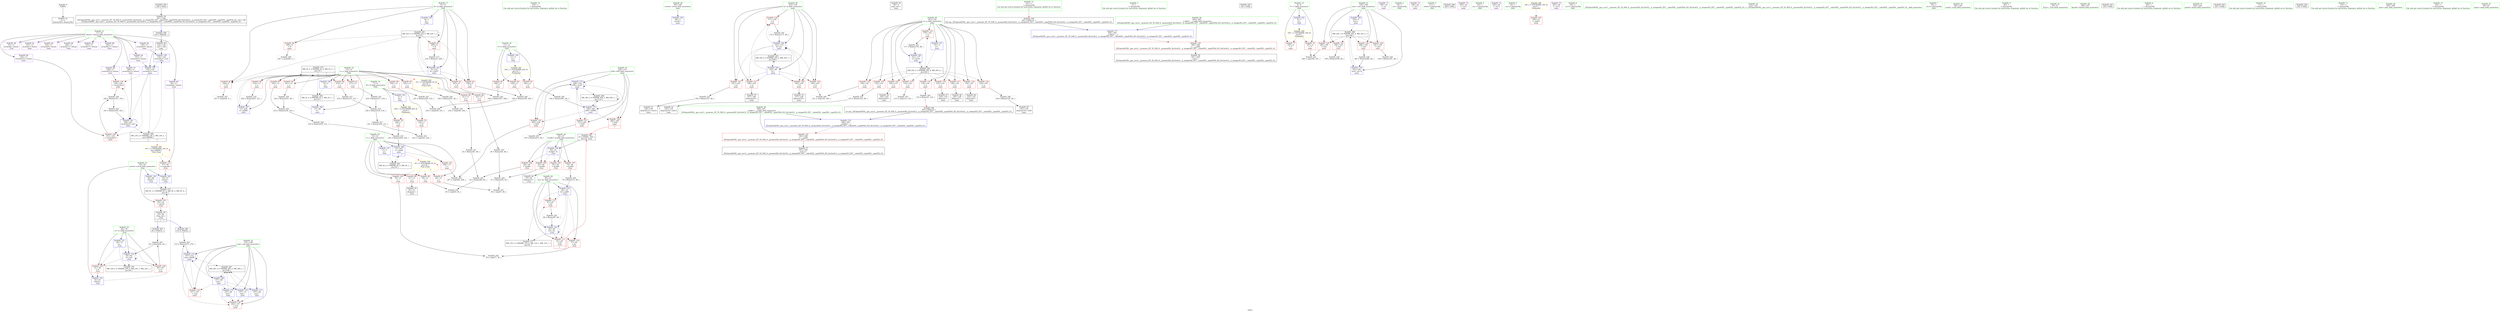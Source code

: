 digraph "SVFG" {
	label="SVFG";

	Node0x55eb43a3e8d0 [shape=record,color=grey,label="{NodeID: 0\nNullPtr}"];
	Node0x55eb43a3e8d0 -> Node0x55eb43a4aa10[style=solid];
	Node0x55eb43a7efe0 [shape=record,color=black,label="{NodeID: 346\n120 = PHI(291, )\n}"];
	Node0x55eb43a7efe0 -> Node0x55eb43a4ae50[style=solid];
	Node0x55eb43a65b50 [shape=record,color=black,label="{NodeID: 263\nMR_22V_2 = PHI(MR_22V_4, MR_22V_1, )\npts\{10 \}\n}"];
	Node0x55eb43a65b50 -> Node0x55eb43a4da10[style=dashed];
	Node0x55eb43a65b50 -> Node0x55eb43a4dae0[style=dashed];
	Node0x55eb43a65b50 -> Node0x55eb43a4dbb0[style=dashed];
	Node0x55eb43a65b50 -> Node0x55eb43a4dc80[style=dashed];
	Node0x55eb43a65b50 -> Node0x55eb43a4dd50[style=dashed];
	Node0x55eb43a65b50 -> Node0x55eb43a53060[style=dashed];
	Node0x55eb43a65b50 -> Node0x55eb43a65b50[style=dashed];
	Node0x55eb43a4b0c0 [shape=record,color=red,label="{NodeID: 97\n48\<--15\n\<--r\n_Z1pi\n}"];
	Node0x55eb43a4b0c0 -> Node0x55eb43a5a170[style=solid];
	Node0x55eb43a3e470 [shape=record,color=green,label="{NodeID: 14\n219\<--1\n\<--dummyObj\nCan only get source location for instruction, argument, global var or function.}"];
	Node0x55eb43a6a150 [shape=record,color=black,label="{NodeID: 277\nMR_12V_2 = PHI(MR_12V_4, MR_12V_1, MR_12V_1, )\npts\{41 \}\n}"];
	Node0x55eb43a4bc20 [shape=record,color=red,label="{NodeID: 111\n81\<--40\n\<--ks\n_Z1pi\n|{<s0>1}}"];
	Node0x55eb43a4bc20:s0 -> Node0x55eb43a7f460[style=solid,color=red];
	Node0x55eb43a49e90 [shape=record,color=green,label="{NodeID: 28\n99\<--100\nretval\<--retval_field_insensitive\nmain\n}"];
	Node0x55eb43a49e90 -> Node0x55eb43a52910[style=solid];
	Node0x55eb43a6e540 [shape=record,color=yellow,style=double,label="{NodeID: 291\n20V_1 = ENCHI(MR_20V_0)\npts\{8 \}\nFun[main]}"];
	Node0x55eb43a6e540 -> Node0x55eb43a4d870[style=dashed];
	Node0x55eb43a6e540 -> Node0x55eb43a4d940[style=dashed];
	Node0x55eb43a50ec0 [shape=record,color=red,label="{NodeID: 125\n147\<--103\n\<--k\nmain\n}"];
	Node0x55eb43a50ec0 -> Node0x55eb43a56a30[style=solid];
	Node0x55eb43a4ab10 [shape=record,color=black,label="{NodeID: 42\n98\<--5\nmain_ret\<--\nmain\n}"];
	Node0x55eb43a575f0 [shape=record,color=grey,label="{NodeID: 222\n272 = Binary(271, 270, )\n}"];
	Node0x55eb43a575f0 -> Node0x55eb43a537b0[style=solid];
	Node0x55eb43a51a20 [shape=record,color=red,label="{NodeID: 139\n159\<--158\n\<--arrayidx19\nmain\n}"];
	Node0x55eb43a51a20 -> Node0x55eb43a57bf0[style=solid];
	Node0x55eb43a4c690 [shape=record,color=black,label="{NodeID: 56\n301\<--300\nconv\<--\n_ZSt3powIiiEN9__gnu_cxx11__promote_2IT_T0_NS0_9__promoteIS2_Xsr3std12__is_integerIS2_EE7__valueEE6__typeENS4_IS3_Xsr3std12__is_integerIS3_EE7__valueEE6__typeEE6__typeES2_S3_\n}"];
	Node0x55eb43a58af0 [shape=record,color=grey,label="{NodeID: 236\n232 = Binary(231, 46, )\n}"];
	Node0x55eb43a58af0 -> Node0x55eb43a581f0[style=solid];
	Node0x55eb43a526a0 [shape=record,color=blue,label="{NodeID: 153\n38\<--84\nw\<--sub\n_Z1pi\n}"];
	Node0x55eb43a526a0 -> Node0x55eb43a4b9b0[style=dashed];
	Node0x55eb43a526a0 -> Node0x55eb43a4ba80[style=dashed];
	Node0x55eb43a526a0 -> Node0x55eb43a526a0[style=dashed];
	Node0x55eb43a526a0 -> Node0x55eb43a69c50[style=dashed];
	Node0x55eb43a4d1f0 [shape=record,color=purple,label="{NodeID: 70\n168\<--17\narrayidx23\<--binom\nmain\n}"];
	Node0x55eb43a4d1f0 -> Node0x55eb43a52d20[style=solid];
	Node0x55eb43a59ff0 [shape=record,color=grey,label="{NodeID: 250\n223 = cmp(221, 222, )\n}"];
	Node0x55eb43a53200 [shape=record,color=blue,label="{NodeID: 167\n13\<--226\ns\<--add42\nmain\n}"];
	Node0x55eb43a53200 -> Node0x55eb43a69250[style=dashed];
	Node0x55eb43a4dd50 [shape=record,color=red,label="{NodeID: 84\n256\<--9\n\<--X\nmain\n}"];
	Node0x55eb43a4dd50 -> Node0x55eb43a4fec0[style=solid];
	Node0x55eb43a28b60 [shape=record,color=green,label="{NodeID: 1\n5\<--1\n\<--dummyObj\nCan only get source location for instruction, argument, global var or function.}"];
	Node0x55eb43a7f150 [shape=record,color=black,label="{NodeID: 347\n181 = PHI()\n}"];
	Node0x55eb43a66050 [shape=record,color=black,label="{NodeID: 264\nMR_2V_2 = PHI(MR_2V_4, MR_2V_1, )\npts\{14 \}\n}"];
	Node0x55eb43a66050 -> Node0x55eb43a53130[style=dashed];
	Node0x55eb43a4b190 [shape=record,color=red,label="{NodeID: 98\n51\<--15\n\<--r\n_Z1pi\n}"];
	Node0x55eb43a4b190 -> Node0x55eb43a4abe0[style=solid];
	Node0x55eb43a3e540 [shape=record,color=green,label="{NodeID: 15\n4\<--6\nT\<--T_field_insensitive\nGlob }"];
	Node0x55eb43a3e540 -> Node0x55eb43a4d6d0[style=solid];
	Node0x55eb43a3e540 -> Node0x55eb43a4d7a0[style=solid];
	Node0x55eb43a3e540 -> Node0x55eb43a51c90[style=solid];
	Node0x55eb43a4bcf0 [shape=record,color=red,label="{NodeID: 112\n87\<--40\n\<--ks\n_Z1pi\n}"];
	Node0x55eb43a4bcf0 -> Node0x55eb43a59870[style=solid];
	Node0x55eb43a49f60 [shape=record,color=green,label="{NodeID: 29\n101\<--102\nn\<--n_field_insensitive\nmain\n}"];
	Node0x55eb43a49f60 -> Node0x55eb43a4be90[style=solid];
	Node0x55eb43a49f60 -> Node0x55eb43a4bf60[style=solid];
	Node0x55eb43a49f60 -> Node0x55eb43a50770[style=solid];
	Node0x55eb43a49f60 -> Node0x55eb43a50840[style=solid];
	Node0x55eb43a49f60 -> Node0x55eb43a50910[style=solid];
	Node0x55eb43a49f60 -> Node0x55eb43a509e0[style=solid];
	Node0x55eb43a49f60 -> Node0x55eb43a50ab0[style=solid];
	Node0x55eb43a49f60 -> Node0x55eb43a50b80[style=solid];
	Node0x55eb43a49f60 -> Node0x55eb43a50c50[style=solid];
	Node0x55eb43a49f60 -> Node0x55eb43a50d20[style=solid];
	Node0x55eb43a49f60 -> Node0x55eb43a529e0[style=solid];
	Node0x55eb43a49f60 -> Node0x55eb43a52ec0[style=solid];
	Node0x55eb43a50f90 [shape=record,color=red,label="{NodeID: 126\n156\<--103\n\<--k\nmain\n}"];
	Node0x55eb43a50f90 -> Node0x55eb43a4c420[style=solid];
	Node0x55eb43a4abe0 [shape=record,color=black,label="{NodeID: 43\n52\<--51\nidxprom\<--\n_Z1pi\n}"];
	Node0x55eb43a57770 [shape=record,color=grey,label="{NodeID: 223\n218 = Binary(217, 219, )\n}"];
	Node0x55eb43a57770 -> Node0x55eb43a57170[style=solid];
	Node0x55eb43a51af0 [shape=record,color=red,label="{NodeID: 140\n300\<--294\n\<--__x.addr\n_ZSt3powIiiEN9__gnu_cxx11__promote_2IT_T0_NS0_9__promoteIS2_Xsr3std12__is_integerIS2_EE7__valueEE6__typeENS4_IS3_Xsr3std12__is_integerIS3_EE7__valueEE6__typeEE6__typeES2_S3_\n}"];
	Node0x55eb43a51af0 -> Node0x55eb43a4c690[style=solid];
	Node0x55eb43a4c760 [shape=record,color=black,label="{NodeID: 57\n303\<--302\nconv1\<--\n_ZSt3powIiiEN9__gnu_cxx11__promote_2IT_T0_NS0_9__promoteIS2_Xsr3std12__is_integerIS2_EE7__valueEE6__typeENS4_IS3_Xsr3std12__is_integerIS3_EE7__valueEE6__typeEE6__typeES2_S3_\n}"];
	Node0x55eb43a58c70 [shape=record,color=grey,label="{NodeID: 237\n276 = Binary(275, 46, )\n}"];
	Node0x55eb43a58c70 -> Node0x55eb43a53880[style=solid];
	Node0x55eb43a52770 [shape=record,color=blue,label="{NodeID: 154\n40\<--88\nks\<--inc\n_Z1pi\n}"];
	Node0x55eb43a52770 -> Node0x55eb43a4bb50[style=dashed];
	Node0x55eb43a52770 -> Node0x55eb43a4bc20[style=dashed];
	Node0x55eb43a52770 -> Node0x55eb43a4bcf0[style=dashed];
	Node0x55eb43a52770 -> Node0x55eb43a52770[style=dashed];
	Node0x55eb43a52770 -> Node0x55eb43a6a150[style=dashed];
	Node0x55eb43a4d2c0 [shape=record,color=purple,label="{NodeID: 71\n180\<--19\n\<--.str\nmain\n}"];
	Node0x55eb43a5a170 [shape=record,color=grey,label="{NodeID: 251\n49 = cmp(47, 48, )\n}"];
	Node0x55eb43a532d0 [shape=record,color=blue,label="{NodeID: 168\n15\<--235\nr\<--sub46\nmain\n|{|<s2>7}}"];
	Node0x55eb43a532d0 -> Node0x55eb43a4b400[style=dashed];
	Node0x55eb43a532d0 -> Node0x55eb43a66550[style=dashed];
	Node0x55eb43a532d0:s2 -> Node0x55eb43a6f0d0[style=dashed,color=red];
	Node0x55eb43a4de20 [shape=record,color=red,label="{NodeID: 85\n239\<--11\n\<--Y\nmain\n}"];
	Node0x55eb43a4de20 -> Node0x55eb43a599f0[style=solid];
	Node0x55eb43a288a0 [shape=record,color=green,label="{NodeID: 2\n19\<--1\n.str\<--dummyObj\nGlob }"];
	Node0x55eb43a7f220 [shape=record,color=black,label="{NodeID: 348\n270 = PHI(32, )\n}"];
	Node0x55eb43a7f220 -> Node0x55eb43a575f0[style=solid];
	Node0x55eb43a66550 [shape=record,color=black,label="{NodeID: 265\nMR_4V_2 = PHI(MR_4V_3, MR_4V_1, )\npts\{16 \}\n}"];
	Node0x55eb43a66550 -> Node0x55eb43a532d0[style=dashed];
	Node0x55eb43a4b260 [shape=record,color=red,label="{NodeID: 99\n64\<--15\n\<--r\n_Z1pi\n}"];
	Node0x55eb43a4b260 -> Node0x55eb43a4fbc0[style=solid];
	Node0x55eb43a3e980 [shape=record,color=green,label="{NodeID: 16\n7\<--8\nN\<--N_field_insensitive\nGlob }"];
	Node0x55eb43a3e980 -> Node0x55eb43a4d870[style=solid];
	Node0x55eb43a3e980 -> Node0x55eb43a4d940[style=solid];
	Node0x55eb43a3e980 -> Node0x55eb43a51d90[style=solid];
	Node0x55eb43a4bdc0 [shape=record,color=red,label="{NodeID: 113\n57\<--56\n\<--arrayidx3\n_Z1pi\n}"];
	Node0x55eb43a4bdc0 -> Node0x55eb43a52360[style=solid];
	Node0x55eb43a4a030 [shape=record,color=green,label="{NodeID: 30\n103\<--104\nk\<--k_field_insensitive\nmain\n}"];
	Node0x55eb43a4a030 -> Node0x55eb43a50df0[style=solid];
	Node0x55eb43a4a030 -> Node0x55eb43a50ec0[style=solid];
	Node0x55eb43a4a030 -> Node0x55eb43a50f90[style=solid];
	Node0x55eb43a4a030 -> Node0x55eb43a51060[style=solid];
	Node0x55eb43a4a030 -> Node0x55eb43a51130[style=solid];
	Node0x55eb43a4a030 -> Node0x55eb43a52c50[style=solid];
	Node0x55eb43a4a030 -> Node0x55eb43a52df0[style=solid];
	Node0x55eb43a6e700 [shape=record,color=yellow,style=double,label="{NodeID: 293\n24V_1 = ENCHI(MR_24V_0)\npts\{12 \}\nFun[main]}"];
	Node0x55eb43a6e700 -> Node0x55eb43a4de20[style=dashed];
	Node0x55eb43a6e700 -> Node0x55eb43a4def0[style=dashed];
	Node0x55eb43a6e700 -> Node0x55eb43a4dfc0[style=dashed];
	Node0x55eb43a51060 [shape=record,color=red,label="{NodeID: 127\n166\<--103\n\<--k\nmain\n}"];
	Node0x55eb43a51060 -> Node0x55eb43a4c5c0[style=solid];
	Node0x55eb43a4acb0 [shape=record,color=black,label="{NodeID: 44\n55\<--54\nidxprom2\<--\n_Z1pi\n}"];
	Node0x55eb43a578f0 [shape=record,color=grey,label="{NodeID: 224\n199 = Binary(198, 46, )\n}"];
	Node0x55eb43a51bc0 [shape=record,color=red,label="{NodeID: 141\n302\<--296\n\<--__y.addr\n_ZSt3powIiiEN9__gnu_cxx11__promote_2IT_T0_NS0_9__promoteIS2_Xsr3std12__is_integerIS2_EE7__valueEE6__typeENS4_IS3_Xsr3std12__is_integerIS3_EE7__valueEE6__typeEE6__typeES2_S3_\n}"];
	Node0x55eb43a51bc0 -> Node0x55eb43a4c760[style=solid];
	Node0x55eb43a4c830 [shape=record,color=black,label="{NodeID: 58\n291\<--304\n_ZSt3powIiiEN9__gnu_cxx11__promote_2IT_T0_NS0_9__promoteIS2_Xsr3std12__is_integerIS2_EE7__valueEE6__typeENS4_IS3_Xsr3std12__is_integerIS3_EE7__valueEE6__typeEE6__typeES2_S3__ret\<--call\n_ZSt3powIiiEN9__gnu_cxx11__promote_2IT_T0_NS0_9__promoteIS2_Xsr3std12__is_integerIS2_EE7__valueEE6__typeENS4_IS3_Xsr3std12__is_integerIS3_EE7__valueEE6__typeEE6__typeES2_S3_\n|{<s0>2}}"];
	Node0x55eb43a4c830:s0 -> Node0x55eb43a7efe0[style=solid,color=blue];
	Node0x55eb43a58df0 [shape=record,color=grey,label="{NodeID: 238\n74 = Binary(73, 46, )\n}"];
	Node0x55eb43a58df0 -> Node0x55eb43a525d0[style=solid];
	Node0x55eb43a52840 [shape=record,color=blue,label="{NodeID: 155\n34\<--91\nretval\<--\n_Z1pi\n}"];
	Node0x55eb43a52840 -> Node0x55eb43a69750[style=dashed];
	Node0x55eb43a4d390 [shape=record,color=purple,label="{NodeID: 72\n194\<--22\n\<--.str.1\nmain\n}"];
	Node0x55eb43a4f740 [shape=record,color=grey,label="{NodeID: 252\n188 = cmp(186, 187, )\n}"];
	Node0x55eb43a533a0 [shape=record,color=blue,label="{NodeID: 169\n107\<--68\nerg\<--\nmain\n}"];
	Node0x55eb43a533a0 -> Node0x55eb43a51540[style=dashed];
	Node0x55eb43a533a0 -> Node0x55eb43a51610[style=dashed];
	Node0x55eb43a533a0 -> Node0x55eb43a53470[style=dashed];
	Node0x55eb43a533a0 -> Node0x55eb43a53540[style=dashed];
	Node0x55eb43a533a0 -> Node0x55eb43a53610[style=dashed];
	Node0x55eb43a533a0 -> Node0x55eb43a537b0[style=dashed];
	Node0x55eb43a533a0 -> Node0x55eb43a66f50[style=dashed];
	Node0x55eb43a4def0 [shape=record,color=red,label="{NodeID: 86\n248\<--11\n\<--Y\nmain\n}"];
	Node0x55eb43a4def0 -> Node0x55eb43a593f0[style=solid];
	Node0x55eb43a28c40 [shape=record,color=green,label="{NodeID: 3\n21\<--1\nstderr\<--dummyObj\nGlob }"];
	Node0x55eb43a7f390 [shape=record,color=black,label="{NodeID: 349\n284 = PHI()\n}"];
	Node0x55eb43a66a50 [shape=record,color=black,label="{NodeID: 266\nMR_34V_3 = PHI(MR_34V_4, MR_34V_2, )\npts\{106 \}\n}"];
	Node0x55eb43a66a50 -> Node0x55eb43a51200[style=dashed];
	Node0x55eb43a66a50 -> Node0x55eb43a512d0[style=dashed];
	Node0x55eb43a66a50 -> Node0x55eb43a513a0[style=dashed];
	Node0x55eb43a66a50 -> Node0x55eb43a51470[style=dashed];
	Node0x55eb43a66a50 -> Node0x55eb43a53950[style=dashed];
	Node0x55eb43a4b330 [shape=record,color=red,label="{NodeID: 100\n78\<--15\n\<--r\n_Z1pi\n}"];
	Node0x55eb43a4b330 -> Node0x55eb43a501c0[style=solid];
	Node0x55eb43a3ea80 [shape=record,color=green,label="{NodeID: 17\n9\<--10\nX\<--X_field_insensitive\nGlob }"];
	Node0x55eb43a3ea80 -> Node0x55eb43a4da10[style=solid];
	Node0x55eb43a3ea80 -> Node0x55eb43a4dae0[style=solid];
	Node0x55eb43a3ea80 -> Node0x55eb43a4dbb0[style=solid];
	Node0x55eb43a3ea80 -> Node0x55eb43a4dc80[style=solid];
	Node0x55eb43a3ea80 -> Node0x55eb43a4dd50[style=solid];
	Node0x55eb43a3ea80 -> Node0x55eb43a51e90[style=solid];
	Node0x55eb43a3ea80 -> Node0x55eb43a53060[style=solid];
	Node0x55eb43a4be90 [shape=record,color=red,label="{NodeID: 114\n114\<--101\n\<--n\nmain\n}"];
	Node0x55eb43a4be90 -> Node0x55eb43a4f8c0[style=solid];
	Node0x55eb43a4a100 [shape=record,color=green,label="{NodeID: 31\n105\<--106\ntest\<--test_field_insensitive\nmain\n}"];
	Node0x55eb43a4a100 -> Node0x55eb43a51200[style=solid];
	Node0x55eb43a4a100 -> Node0x55eb43a512d0[style=solid];
	Node0x55eb43a4a100 -> Node0x55eb43a513a0[style=solid];
	Node0x55eb43a4a100 -> Node0x55eb43a51470[style=solid];
	Node0x55eb43a4a100 -> Node0x55eb43a52f90[style=solid];
	Node0x55eb43a4a100 -> Node0x55eb43a53950[style=solid];
	Node0x55eb43a51130 [shape=record,color=red,label="{NodeID: 128\n171\<--103\n\<--k\nmain\n}"];
	Node0x55eb43a51130 -> Node0x55eb43a587f0[style=solid];
	Node0x55eb43a4ad80 [shape=record,color=black,label="{NodeID: 45\n32\<--94\n_Z1pi_ret\<--\n_Z1pi\n|{<s0>1|<s1>7}}"];
	Node0x55eb43a4ad80:s0 -> Node0x55eb43a7ece0[style=solid,color=blue];
	Node0x55eb43a4ad80:s1 -> Node0x55eb43a7f220[style=solid,color=blue];
	Node0x55eb43a57a70 [shape=record,color=grey,label="{NodeID: 225\n161 = Binary(160, 162, )\n}"];
	Node0x55eb43a57a70 -> Node0x55eb43a52d20[style=solid];
	Node0x55eb43a51c90 [shape=record,color=blue,label="{NodeID: 142\n4\<--5\nT\<--\nGlob }"];
	Node0x55eb43a51c90 -> Node0x55eb43a6e460[style=dashed];
	Node0x55eb43a4c900 [shape=record,color=purple,label="{NodeID: 59\n53\<--17\narrayidx\<--binom\n_Z1pi\n}"];
	Node0x55eb43a58f70 [shape=record,color=grey,label="{NodeID: 239\n287 = Binary(286, 46, )\n}"];
	Node0x55eb43a58f70 -> Node0x55eb43a53950[style=solid];
	Node0x55eb43a52910 [shape=record,color=blue,label="{NodeID: 156\n99\<--5\nretval\<--\nmain\n}"];
	Node0x55eb43a4d460 [shape=record,color=purple,label="{NodeID: 73\n200\<--24\n\<--.str.2\nmain\n}"];
	Node0x55eb43a4f8c0 [shape=record,color=grey,label="{NodeID: 253\n115 = cmp(114, 116, )\n}"];
	Node0x55eb43a53470 [shape=record,color=blue,label="{NodeID: 170\n107\<--72\nerg\<--\nmain\n}"];
	Node0x55eb43a53470 -> Node0x55eb43a51610[style=dashed];
	Node0x55eb43a53470 -> Node0x55eb43a66f50[style=dashed];
	Node0x55eb43a4dfc0 [shape=record,color=red,label="{NodeID: 87\n261\<--11\n\<--Y\nmain\n}"];
	Node0x55eb43a4dfc0 -> Node0x55eb43a590f0[style=solid];
	Node0x55eb43a292c0 [shape=record,color=green,label="{NodeID: 4\n22\<--1\n.str.1\<--dummyObj\nGlob }"];
	Node0x55eb43a7f460 [shape=record,color=black,label="{NodeID: 350\n33 = PHI(81, 269, )\n0th arg _Z1pi }"];
	Node0x55eb43a7f460 -> Node0x55eb43a52290[style=solid];
	Node0x55eb43a66f50 [shape=record,color=black,label="{NodeID: 267\nMR_36V_2 = PHI(MR_36V_5, MR_36V_1, )\npts\{108 \}\n}"];
	Node0x55eb43a66f50 -> Node0x55eb43a533a0[style=dashed];
	Node0x55eb43a4b400 [shape=record,color=red,label="{NodeID: 101\n266\<--15\n\<--r\nmain\n}"];
	Node0x55eb43a4b400 -> Node0x55eb43a4fd40[style=solid];
	Node0x55eb43a3eb80 [shape=record,color=green,label="{NodeID: 18\n11\<--12\nY\<--Y_field_insensitive\nGlob }"];
	Node0x55eb43a3eb80 -> Node0x55eb43a4de20[style=solid];
	Node0x55eb43a3eb80 -> Node0x55eb43a4def0[style=solid];
	Node0x55eb43a3eb80 -> Node0x55eb43a4dfc0[style=solid];
	Node0x55eb43a3eb80 -> Node0x55eb43a51f90[style=solid];
	Node0x55eb43a4bf60 [shape=record,color=red,label="{NodeID: 115\n118\<--101\n\<--n\nmain\n}"];
	Node0x55eb43a4bf60 -> Node0x55eb43a59570[style=solid];
	Node0x55eb43a4a1d0 [shape=record,color=green,label="{NodeID: 32\n107\<--108\nerg\<--erg_field_insensitive\nmain\n}"];
	Node0x55eb43a4a1d0 -> Node0x55eb43a51540[style=solid];
	Node0x55eb43a4a1d0 -> Node0x55eb43a51610[style=solid];
	Node0x55eb43a4a1d0 -> Node0x55eb43a533a0[style=solid];
	Node0x55eb43a4a1d0 -> Node0x55eb43a53470[style=solid];
	Node0x55eb43a4a1d0 -> Node0x55eb43a53540[style=solid];
	Node0x55eb43a4a1d0 -> Node0x55eb43a53610[style=solid];
	Node0x55eb43a4a1d0 -> Node0x55eb43a537b0[style=solid];
	Node0x55eb43a51200 [shape=record,color=red,label="{NodeID: 129\n186\<--105\n\<--test\nmain\n}"];
	Node0x55eb43a51200 -> Node0x55eb43a4f740[style=solid];
	Node0x55eb43a4ae50 [shape=record,color=black,label="{NodeID: 46\n124\<--120\nconv\<--call\nmain\n}"];
	Node0x55eb43a4ae50 -> Node0x55eb43a52ab0[style=solid];
	Node0x55eb43a4ae50 -> Node0x55eb43a52b80[style=solid];
	Node0x55eb43a6f530 [shape=record,color=yellow,style=double,label="{NodeID: 309\n14V_1 = ENCHI(MR_14V_0)\npts\{180000 \}\nFun[_Z1pi]|{|<s1>1}}"];
	Node0x55eb43a6f530 -> Node0x55eb43a4bdc0[style=dashed];
	Node0x55eb43a6f530:s1 -> Node0x55eb43a6f530[style=dashed,color=red];
	Node0x55eb43a57bf0 [shape=record,color=grey,label="{NodeID: 226\n160 = Binary(151, 159, )\n}"];
	Node0x55eb43a57bf0 -> Node0x55eb43a57a70[style=solid];
	Node0x55eb43a51d90 [shape=record,color=blue,label="{NodeID: 143\n7\<--5\nN\<--\nGlob }"];
	Node0x55eb43a51d90 -> Node0x55eb43a6e540[style=dashed];
	Node0x55eb43a4c9d0 [shape=record,color=purple,label="{NodeID: 60\n56\<--17\narrayidx3\<--binom\n_Z1pi\n}"];
	Node0x55eb43a4c9d0 -> Node0x55eb43a4bdc0[style=solid];
	Node0x55eb43a590f0 [shape=record,color=grey,label="{NodeID: 240\n262 = Binary(261, 46, )\n}"];
	Node0x55eb43a590f0 -> Node0x55eb43a536e0[style=solid];
	Node0x55eb43a529e0 [shape=record,color=blue,label="{NodeID: 157\n101\<--5\nn\<--\nmain\n}"];
	Node0x55eb43a529e0 -> Node0x55eb43a6be50[style=dashed];
	Node0x55eb43a4d530 [shape=record,color=purple,label="{NodeID: 74\n204\<--26\n\<--.str.3\nmain\n}"];
	Node0x55eb43a4fa40 [shape=record,color=grey,label="{NodeID: 254\n243 = cmp(240, 242, )\n}"];
	Node0x55eb43a53540 [shape=record,color=blue,label="{NodeID: 171\n107\<--68\nerg\<--\nmain\n}"];
	Node0x55eb43a53540 -> Node0x55eb43a51610[style=dashed];
	Node0x55eb43a53540 -> Node0x55eb43a66f50[style=dashed];
	Node0x55eb43a4e090 [shape=record,color=red,label="{NodeID: 88\n44\<--13\n\<--s\n_Z1pi\n}"];
	Node0x55eb43a4e090 -> Node0x55eb43a58970[style=solid];
	Node0x55eb43a3eec0 [shape=record,color=green,label="{NodeID: 5\n24\<--1\n.str.2\<--dummyObj\nGlob }"];
	Node0x55eb43a67450 [shape=record,color=black,label="{NodeID: 268\nMR_38V_2 = PHI(MR_38V_3, MR_38V_1, )\npts\{110 \}\n}"];
	Node0x55eb43a67450 -> Node0x55eb43a536e0[style=dashed];
	Node0x55eb43a67450 -> Node0x55eb43a67450[style=dashed];
	Node0x55eb43a4b4d0 [shape=record,color=red,label="{NodeID: 102\n190\<--21\n\<--stderr\nmain\n}"];
	Node0x55eb43a49900 [shape=record,color=green,label="{NodeID: 19\n13\<--14\ns\<--s_field_insensitive\nGlob }"];
	Node0x55eb43a49900 -> Node0x55eb43a4e090[style=solid];
	Node0x55eb43a49900 -> Node0x55eb43a4e160[style=solid];
	Node0x55eb43a49900 -> Node0x55eb43a4e230[style=solid];
	Node0x55eb43a49900 -> Node0x55eb43a4e300[style=solid];
	Node0x55eb43a49900 -> Node0x55eb43a4e3d0[style=solid];
	Node0x55eb43a49900 -> Node0x55eb43a4e4a0[style=solid];
	Node0x55eb43a49900 -> Node0x55eb43a4e570[style=solid];
	Node0x55eb43a49900 -> Node0x55eb43a4e640[style=solid];
	Node0x55eb43a49900 -> Node0x55eb43a4aff0[style=solid];
	Node0x55eb43a49900 -> Node0x55eb43a52090[style=solid];
	Node0x55eb43a49900 -> Node0x55eb43a53130[style=solid];
	Node0x55eb43a49900 -> Node0x55eb43a53200[style=solid];
	Node0x55eb43a6be50 [shape=record,color=black,label="{NodeID: 282\nMR_30V_3 = PHI(MR_30V_4, MR_30V_2, )\npts\{102 \}\n}"];
	Node0x55eb43a6be50 -> Node0x55eb43a4be90[style=dashed];
	Node0x55eb43a6be50 -> Node0x55eb43a4bf60[style=dashed];
	Node0x55eb43a6be50 -> Node0x55eb43a50770[style=dashed];
	Node0x55eb43a6be50 -> Node0x55eb43a50840[style=dashed];
	Node0x55eb43a6be50 -> Node0x55eb43a50910[style=dashed];
	Node0x55eb43a6be50 -> Node0x55eb43a509e0[style=dashed];
	Node0x55eb43a6be50 -> Node0x55eb43a50ab0[style=dashed];
	Node0x55eb43a6be50 -> Node0x55eb43a50b80[style=dashed];
	Node0x55eb43a6be50 -> Node0x55eb43a50c50[style=dashed];
	Node0x55eb43a6be50 -> Node0x55eb43a50d20[style=dashed];
	Node0x55eb43a6be50 -> Node0x55eb43a52ec0[style=dashed];
	Node0x55eb43a50770 [shape=record,color=red,label="{NodeID: 116\n125\<--101\n\<--n\nmain\n}"];
	Node0x55eb43a50770 -> Node0x55eb43a4af20[style=solid];
	Node0x55eb43a4a2a0 [shape=record,color=green,label="{NodeID: 33\n109\<--110\nk59\<--k59_field_insensitive\nmain\n}"];
	Node0x55eb43a4a2a0 -> Node0x55eb43a516e0[style=solid];
	Node0x55eb43a4a2a0 -> Node0x55eb43a517b0[style=solid];
	Node0x55eb43a4a2a0 -> Node0x55eb43a51880[style=solid];
	Node0x55eb43a4a2a0 -> Node0x55eb43a536e0[style=solid];
	Node0x55eb43a4a2a0 -> Node0x55eb43a53880[style=solid];
	Node0x55eb43a512d0 [shape=record,color=red,label="{NodeID: 130\n191\<--105\n\<--test\nmain\n}"];
	Node0x55eb43a512d0 -> Node0x55eb43a58070[style=solid];
	Node0x55eb43a4af20 [shape=record,color=black,label="{NodeID: 47\n126\<--125\nidxprom\<--\nmain\n}"];
	Node0x55eb43a57d70 [shape=record,color=grey,label="{NodeID: 227\n221 = Binary(220, 121, )\n}"];
	Node0x55eb43a57d70 -> Node0x55eb43a59ff0[style=solid];
	Node0x55eb43a51e90 [shape=record,color=blue,label="{NodeID: 144\n9\<--5\nX\<--\nGlob }"];
	Node0x55eb43a51e90 -> Node0x55eb43a65b50[style=dashed];
	Node0x55eb43a4caa0 [shape=record,color=purple,label="{NodeID: 61\n127\<--17\narrayidx\<--binom\nmain\n}"];
	Node0x55eb43a59270 [shape=record,color=grey,label="{NodeID: 241\n251 = Binary(250, 219, )\n}"];
	Node0x55eb43a59270 -> Node0x55eb43a50040[style=solid];
	Node0x55eb43a52ab0 [shape=record,color=blue,label="{NodeID: 158\n130\<--124\narrayidx2\<--conv\nmain\n}"];
	Node0x55eb43a52ab0 -> Node0x55eb43a52b80[style=dashed];
	Node0x55eb43a4d600 [shape=record,color=purple,label="{NodeID: 75\n283\<--28\n\<--.str.4\nmain\n}"];
	Node0x55eb43a4fbc0 [shape=record,color=grey,label="{NodeID: 255\n65 = cmp(63, 64, )\n}"];
	Node0x55eb43a53610 [shape=record,color=blue,label="{NodeID: 172\n107\<--68\nerg\<--\nmain\n}"];
	Node0x55eb43a53610 -> Node0x55eb43a51610[style=dashed];
	Node0x55eb43a53610 -> Node0x55eb43a66f50[style=dashed];
	Node0x55eb43a4e160 [shape=record,color=red,label="{NodeID: 89\n61\<--13\n\<--s\n_Z1pi\n}"];
	Node0x55eb43a4e160 -> Node0x55eb43a58370[style=solid];
	Node0x55eb43a3de20 [shape=record,color=green,label="{NodeID: 6\n26\<--1\n.str.3\<--dummyObj\nGlob }"];
	Node0x55eb43a4b5a0 [shape=record,color=red,label="{NodeID: 103\n94\<--34\n\<--retval\n_Z1pi\n}"];
	Node0x55eb43a4b5a0 -> Node0x55eb43a4ad80[style=solid];
	Node0x55eb43a49990 [shape=record,color=green,label="{NodeID: 20\n15\<--16\nr\<--r_field_insensitive\nGlob }"];
	Node0x55eb43a49990 -> Node0x55eb43a4b0c0[style=solid];
	Node0x55eb43a49990 -> Node0x55eb43a4b190[style=solid];
	Node0x55eb43a49990 -> Node0x55eb43a4b260[style=solid];
	Node0x55eb43a49990 -> Node0x55eb43a4b330[style=solid];
	Node0x55eb43a49990 -> Node0x55eb43a4b400[style=solid];
	Node0x55eb43a49990 -> Node0x55eb43a52190[style=solid];
	Node0x55eb43a49990 -> Node0x55eb43a532d0[style=solid];
	Node0x55eb43a6c350 [shape=record,color=black,label="{NodeID: 283\nMR_32V_2 = PHI(MR_32V_4, MR_32V_1, )\npts\{104 \}\n}"];
	Node0x55eb43a6c350 -> Node0x55eb43a52c50[style=dashed];
	Node0x55eb43a50840 [shape=record,color=red,label="{NodeID: 117\n128\<--101\n\<--n\nmain\n}"];
	Node0x55eb43a50840 -> Node0x55eb43a4c010[style=solid];
	Node0x55eb43a4a370 [shape=record,color=green,label="{NodeID: 34\n122\<--123\n_ZSt3powIiiEN9__gnu_cxx11__promote_2IT_T0_NS0_9__promoteIS2_Xsr3std12__is_integerIS2_EE7__valueEE6__typeENS4_IS3_Xsr3std12__is_integerIS3_EE7__valueEE6__typeEE6__typeES2_S3_\<--_ZSt3powIiiEN9__gnu_cxx11__promote_2IT_T0_NS0_9__promoteIS2_Xsr3std12__is_integerIS2_EE7__valueEE6__typeENS4_IS3_Xsr3std12__is_integerIS3_EE7__valueEE6__typeEE6__typeES2_S3__field_insensitive\n}"];
	Node0x55eb43a56a30 [shape=record,color=grey,label="{NodeID: 214\n148 = Binary(147, 46, )\n}"];
	Node0x55eb43a56a30 -> Node0x55eb43a4c280[style=solid];
	Node0x55eb43a513a0 [shape=record,color=red,label="{NodeID: 131\n198\<--105\n\<--test\nmain\n}"];
	Node0x55eb43a513a0 -> Node0x55eb43a578f0[style=solid];
	Node0x55eb43a4c010 [shape=record,color=black,label="{NodeID: 48\n129\<--128\nidxprom1\<--\nmain\n}"];
	Node0x55eb43a57ef0 [shape=record,color=grey,label="{NodeID: 228\n234 = Binary(233, 121, )\n}"];
	Node0x55eb43a57ef0 -> Node0x55eb43a58670[style=solid];
	Node0x55eb43a51f90 [shape=record,color=blue,label="{NodeID: 145\n11\<--5\nY\<--\nGlob }"];
	Node0x55eb43a51f90 -> Node0x55eb43a6e700[style=dashed];
	Node0x55eb43a4cb70 [shape=record,color=purple,label="{NodeID: 62\n130\<--17\narrayidx2\<--binom\nmain\n}"];
	Node0x55eb43a4cb70 -> Node0x55eb43a52ab0[style=solid];
	Node0x55eb43a593f0 [shape=record,color=grey,label="{NodeID: 242\n249 = Binary(247, 248, )\n}"];
	Node0x55eb43a593f0 -> Node0x55eb43a50040[style=solid];
	Node0x55eb43a52b80 [shape=record,color=blue,label="{NodeID: 159\n135\<--124\narrayidx5\<--conv\nmain\n}"];
	Node0x55eb43a52b80 -> Node0x55eb43a51950[style=dashed];
	Node0x55eb43a52b80 -> Node0x55eb43a51a20[style=dashed];
	Node0x55eb43a52b80 -> Node0x55eb43a52d20[style=dashed];
	Node0x55eb43a52b80 -> Node0x55eb43a6c850[style=dashed];
	Node0x55eb43a4d6d0 [shape=record,color=red,label="{NodeID: 76\n187\<--4\n\<--T\nmain\n}"];
	Node0x55eb43a4d6d0 -> Node0x55eb43a4f740[style=solid];
	Node0x55eb43a7e690 [shape=record,color=black,label="{NodeID: 339\n292 = PHI(121, )\n0th arg _ZSt3powIiiEN9__gnu_cxx11__promote_2IT_T0_NS0_9__promoteIS2_Xsr3std12__is_integerIS2_EE7__valueEE6__typeENS4_IS3_Xsr3std12__is_integerIS3_EE7__valueEE6__typeEE6__typeES2_S3_ }"];
	Node0x55eb43a7e690 -> Node0x55eb43a53a20[style=solid];
	Node0x55eb43a4fd40 [shape=record,color=grey,label="{NodeID: 256\n267 = cmp(265, 266, )\n}"];
	Node0x55eb43a536e0 [shape=record,color=blue,label="{NodeID: 173\n109\<--262\nk59\<--add60\nmain\n}"];
	Node0x55eb43a536e0 -> Node0x55eb43a516e0[style=dashed];
	Node0x55eb43a536e0 -> Node0x55eb43a517b0[style=dashed];
	Node0x55eb43a536e0 -> Node0x55eb43a51880[style=dashed];
	Node0x55eb43a536e0 -> Node0x55eb43a53880[style=dashed];
	Node0x55eb43a536e0 -> Node0x55eb43a67450[style=dashed];
	Node0x55eb43a4e230 [shape=record,color=red,label="{NodeID: 90\n215\<--13\n\<--s\nmain\n}"];
	Node0x55eb43a4e230 -> Node0x55eb43a56b70[style=solid];
	Node0x55eb43a28e70 [shape=record,color=green,label="{NodeID: 7\n28\<--1\n.str.4\<--dummyObj\nGlob }"];
	Node0x55eb43a4b670 [shape=record,color=red,label="{NodeID: 104\n43\<--36\n\<--k.addr\n_Z1pi\n}"];
	Node0x55eb43a4b670 -> Node0x55eb43a572f0[style=solid];
	Node0x55eb43a49a20 [shape=record,color=green,label="{NodeID: 21\n17\<--18\nbinom\<--binom_field_insensitive\nGlob }"];
	Node0x55eb43a49a20 -> Node0x55eb43a4c900[style=solid];
	Node0x55eb43a49a20 -> Node0x55eb43a4c9d0[style=solid];
	Node0x55eb43a49a20 -> Node0x55eb43a4caa0[style=solid];
	Node0x55eb43a49a20 -> Node0x55eb43a4cb70[style=solid];
	Node0x55eb43a49a20 -> Node0x55eb43a4cc40[style=solid];
	Node0x55eb43a49a20 -> Node0x55eb43a4cd10[style=solid];
	Node0x55eb43a49a20 -> Node0x55eb43a4cde0[style=solid];
	Node0x55eb43a49a20 -> Node0x55eb43a4ceb0[style=solid];
	Node0x55eb43a49a20 -> Node0x55eb43a4cf80[style=solid];
	Node0x55eb43a49a20 -> Node0x55eb43a4d050[style=solid];
	Node0x55eb43a49a20 -> Node0x55eb43a4d120[style=solid];
	Node0x55eb43a49a20 -> Node0x55eb43a4d1f0[style=solid];
	Node0x55eb43a6c850 [shape=record,color=black,label="{NodeID: 284\nMR_14V_2 = PHI(MR_14V_5, MR_14V_1, )\npts\{180000 \}\n|{|<s1>7}}"];
	Node0x55eb43a6c850 -> Node0x55eb43a52ab0[style=dashed];
	Node0x55eb43a6c850:s1 -> Node0x55eb43a6f530[style=dashed,color=red];
	Node0x55eb43a50910 [shape=record,color=red,label="{NodeID: 118\n132\<--101\n\<--n\nmain\n}"];
	Node0x55eb43a50910 -> Node0x55eb43a4c0e0[style=solid];
	Node0x55eb43a4a470 [shape=record,color=green,label="{NodeID: 35\n182\<--183\nscanf\<--scanf_field_insensitive\n}"];
	Node0x55eb43a56b70 [shape=record,color=grey,label="{NodeID: 215\n216 = Binary(215, 121, )\n}"];
	Node0x55eb43a56b70 -> Node0x55eb43a57170[style=solid];
	Node0x55eb43a51470 [shape=record,color=red,label="{NodeID: 132\n286\<--105\n\<--test\nmain\n}"];
	Node0x55eb43a51470 -> Node0x55eb43a58f70[style=solid];
	Node0x55eb43a4c0e0 [shape=record,color=black,label="{NodeID: 49\n133\<--132\nidxprom3\<--\nmain\n}"];
	Node0x55eb43a58070 [shape=record,color=grey,label="{NodeID: 229\n192 = Binary(191, 46, )\n}"];
	Node0x55eb43a52090 [shape=record,color=blue,label="{NodeID: 146\n13\<--5\ns\<--\nGlob }"];
	Node0x55eb43a52090 -> Node0x55eb43a66050[style=dashed];
	Node0x55eb43a4cc40 [shape=record,color=purple,label="{NodeID: 63\n134\<--17\narrayidx4\<--binom\nmain\n}"];
	Node0x55eb43a59570 [shape=record,color=grey,label="{NodeID: 243\n119 = Binary(5, 118, )\n|{<s0>2}}"];
	Node0x55eb43a59570:s0 -> Node0x55eb43a7e880[style=solid,color=red];
	Node0x55eb43a52c50 [shape=record,color=blue,label="{NodeID: 160\n103\<--46\nk\<--\nmain\n}"];
	Node0x55eb43a52c50 -> Node0x55eb43a50df0[style=dashed];
	Node0x55eb43a52c50 -> Node0x55eb43a50ec0[style=dashed];
	Node0x55eb43a52c50 -> Node0x55eb43a50f90[style=dashed];
	Node0x55eb43a52c50 -> Node0x55eb43a51060[style=dashed];
	Node0x55eb43a52c50 -> Node0x55eb43a51130[style=dashed];
	Node0x55eb43a52c50 -> Node0x55eb43a52df0[style=dashed];
	Node0x55eb43a52c50 -> Node0x55eb43a6c350[style=dashed];
	Node0x55eb43a4d7a0 [shape=record,color=red,label="{NodeID: 77\n193\<--4\n\<--T\nmain\n}"];
	Node0x55eb43a7e880 [shape=record,color=black,label="{NodeID: 340\n293 = PHI(119, )\n1st arg _ZSt3powIiiEN9__gnu_cxx11__promote_2IT_T0_NS0_9__promoteIS2_Xsr3std12__is_integerIS2_EE7__valueEE6__typeENS4_IS3_Xsr3std12__is_integerIS3_EE7__valueEE6__typeEE6__typeES2_S3_ }"];
	Node0x55eb43a7e880 -> Node0x55eb43a53af0[style=solid];
	Node0x55eb43a4fec0 [shape=record,color=grey,label="{NodeID: 257\n257 = cmp(256, 5, )\n}"];
	Node0x55eb43a537b0 [shape=record,color=blue,label="{NodeID: 174\n107\<--272\nerg\<--add65\nmain\n}"];
	Node0x55eb43a537b0 -> Node0x55eb43a51540[style=dashed];
	Node0x55eb43a537b0 -> Node0x55eb43a51610[style=dashed];
	Node0x55eb43a537b0 -> Node0x55eb43a537b0[style=dashed];
	Node0x55eb43a537b0 -> Node0x55eb43a66f50[style=dashed];
	Node0x55eb43a4e300 [shape=record,color=red,label="{NodeID: 91\n217\<--13\n\<--s\nmain\n}"];
	Node0x55eb43a4e300 -> Node0x55eb43a57770[style=solid];
	Node0x55eb43a29080 [shape=record,color=green,label="{NodeID: 8\n46\<--1\n\<--dummyObj\nCan only get source location for instruction, argument, global var or function.}"];
	Node0x55eb43a4b740 [shape=record,color=red,label="{NodeID: 105\n54\<--36\n\<--k.addr\n_Z1pi\n}"];
	Node0x55eb43a4b740 -> Node0x55eb43a4acb0[style=solid];
	Node0x55eb43a49ab0 [shape=record,color=green,label="{NodeID: 22\n30\<--31\n_Z1pi\<--_Z1pi_field_insensitive\n}"];
	Node0x55eb43a509e0 [shape=record,color=red,label="{NodeID: 119\n140\<--101\n\<--n\nmain\n}"];
	Node0x55eb43a509e0 -> Node0x55eb43a50340[style=solid];
	Node0x55eb43a4a570 [shape=record,color=green,label="{NodeID: 36\n196\<--197\nfprintf\<--fprintf_field_insensitive\n}"];
	Node0x55eb43a56cf0 [shape=record,color=grey,label="{NodeID: 216\n153 = Binary(152, 46, )\n}"];
	Node0x55eb43a56cf0 -> Node0x55eb43a4c350[style=solid];
	Node0x55eb43a51540 [shape=record,color=red,label="{NodeID: 133\n271\<--107\n\<--erg\nmain\n}"];
	Node0x55eb43a51540 -> Node0x55eb43a575f0[style=solid];
	Node0x55eb43a4c1b0 [shape=record,color=black,label="{NodeID: 50\n145\<--144\nidxprom10\<--sub9\nmain\n}"];
	Node0x55eb43a581f0 [shape=record,color=grey,label="{NodeID: 230\n233 = Binary(230, 232, )\n}"];
	Node0x55eb43a581f0 -> Node0x55eb43a57ef0[style=solid];
	Node0x55eb43a52190 [shape=record,color=blue,label="{NodeID: 147\n15\<--5\nr\<--\nGlob }"];
	Node0x55eb43a52190 -> Node0x55eb43a66550[style=dashed];
	Node0x55eb43a4cd10 [shape=record,color=purple,label="{NodeID: 64\n135\<--17\narrayidx5\<--binom\nmain\n}"];
	Node0x55eb43a4cd10 -> Node0x55eb43a52b80[style=solid];
	Node0x55eb43a596f0 [shape=record,color=grey,label="{NodeID: 244\n242 = Binary(241, 46, )\n}"];
	Node0x55eb43a596f0 -> Node0x55eb43a4fa40[style=solid];
	Node0x55eb43a52d20 [shape=record,color=blue,label="{NodeID: 161\n168\<--161\narrayidx23\<--div\nmain\n}"];
	Node0x55eb43a52d20 -> Node0x55eb43a51950[style=dashed];
	Node0x55eb43a52d20 -> Node0x55eb43a51a20[style=dashed];
	Node0x55eb43a52d20 -> Node0x55eb43a52d20[style=dashed];
	Node0x55eb43a52d20 -> Node0x55eb43a6c850[style=dashed];
	Node0x55eb43a4d870 [shape=record,color=red,label="{NodeID: 78\n222\<--7\n\<--N\nmain\n}"];
	Node0x55eb43a4d870 -> Node0x55eb43a59ff0[style=solid];
	Node0x55eb43a7e9e0 [shape=record,color=black,label="{NodeID: 341\n195 = PHI()\n}"];
	Node0x55eb43a50040 [shape=record,color=grey,label="{NodeID: 258\n252 = cmp(249, 251, )\n}"];
	Node0x55eb43a53880 [shape=record,color=blue,label="{NodeID: 175\n109\<--276\nk59\<--inc67\nmain\n}"];
	Node0x55eb43a53880 -> Node0x55eb43a516e0[style=dashed];
	Node0x55eb43a53880 -> Node0x55eb43a517b0[style=dashed];
	Node0x55eb43a53880 -> Node0x55eb43a51880[style=dashed];
	Node0x55eb43a53880 -> Node0x55eb43a53880[style=dashed];
	Node0x55eb43a53880 -> Node0x55eb43a67450[style=dashed];
	Node0x55eb43a4e3d0 [shape=record,color=red,label="{NodeID: 92\n225\<--13\n\<--s\nmain\n}"];
	Node0x55eb43a4e3d0 -> Node0x55eb43a56ff0[style=solid];
	Node0x55eb43a29110 [shape=record,color=green,label="{NodeID: 9\n68\<--1\n\<--dummyObj\nCan only get source location for instruction, argument, global var or function.}"];
	Node0x55eb43a4b810 [shape=record,color=red,label="{NodeID: 106\n60\<--36\n\<--k.addr\n_Z1pi\n}"];
	Node0x55eb43a4b810 -> Node0x55eb43a584f0[style=solid];
	Node0x55eb43a49b40 [shape=record,color=green,label="{NodeID: 23\n34\<--35\nretval\<--retval_field_insensitive\n_Z1pi\n}"];
	Node0x55eb43a49b40 -> Node0x55eb43a4b5a0[style=solid];
	Node0x55eb43a49b40 -> Node0x55eb43a52360[style=solid];
	Node0x55eb43a49b40 -> Node0x55eb43a52430[style=solid];
	Node0x55eb43a49b40 -> Node0x55eb43a52840[style=solid];
	Node0x55eb43a50ab0 [shape=record,color=red,label="{NodeID: 120\n143\<--101\n\<--n\nmain\n}"];
	Node0x55eb43a50ab0 -> Node0x55eb43a59cf0[style=solid];
	Node0x55eb43a4a670 [shape=record,color=green,label="{NodeID: 37\n202\<--203\nprintf\<--printf_field_insensitive\n}"];
	Node0x55eb43a56e70 [shape=record,color=grey,label="{NodeID: 217\n210 = Binary(5, 209, )\n}"];
	Node0x55eb43a56e70 -> Node0x55eb43a53060[style=solid];
	Node0x55eb43a51610 [shape=record,color=red,label="{NodeID: 134\n282\<--107\n\<--erg\nmain\n}"];
	Node0x55eb43a4c280 [shape=record,color=black,label="{NodeID: 51\n149\<--148\nidxprom13\<--sub12\nmain\n}"];
	Node0x55eb43a58370 [shape=record,color=grey,label="{NodeID: 231\n62 = Binary(61, 46, )\n}"];
	Node0x55eb43a58370 -> Node0x55eb43a584f0[style=solid];
	Node0x55eb43a52290 [shape=record,color=blue,label="{NodeID: 148\n36\<--33\nk.addr\<--k\n_Z1pi\n}"];
	Node0x55eb43a52290 -> Node0x55eb43a4b670[style=dashed];
	Node0x55eb43a52290 -> Node0x55eb43a4b740[style=dashed];
	Node0x55eb43a52290 -> Node0x55eb43a4b810[style=dashed];
	Node0x55eb43a52290 -> Node0x55eb43a4b8e0[style=dashed];
	Node0x55eb43a4cde0 [shape=record,color=purple,label="{NodeID: 65\n146\<--17\narrayidx11\<--binom\nmain\n}"];
	Node0x55eb43a59870 [shape=record,color=grey,label="{NodeID: 245\n88 = Binary(87, 46, )\n}"];
	Node0x55eb43a59870 -> Node0x55eb43a52770[style=solid];
	Node0x55eb43a52df0 [shape=record,color=blue,label="{NodeID: 162\n103\<--172\nk\<--inc\nmain\n}"];
	Node0x55eb43a52df0 -> Node0x55eb43a50df0[style=dashed];
	Node0x55eb43a52df0 -> Node0x55eb43a50ec0[style=dashed];
	Node0x55eb43a52df0 -> Node0x55eb43a50f90[style=dashed];
	Node0x55eb43a52df0 -> Node0x55eb43a51060[style=dashed];
	Node0x55eb43a52df0 -> Node0x55eb43a51130[style=dashed];
	Node0x55eb43a52df0 -> Node0x55eb43a52df0[style=dashed];
	Node0x55eb43a52df0 -> Node0x55eb43a6c350[style=dashed];
	Node0x55eb43a4d940 [shape=record,color=red,label="{NodeID: 79\n229\<--7\n\<--N\nmain\n}"];
	Node0x55eb43a4d940 -> Node0x55eb43a58670[style=solid];
	Node0x55eb43a7eae0 [shape=record,color=black,label="{NodeID: 342\n201 = PHI()\n}"];
	Node0x55eb43a501c0 [shape=record,color=grey,label="{NodeID: 259\n79 = cmp(77, 78, )\n}"];
	Node0x55eb43a53950 [shape=record,color=blue,label="{NodeID: 176\n105\<--287\ntest\<--inc74\nmain\n}"];
	Node0x55eb43a53950 -> Node0x55eb43a66a50[style=dashed];
	Node0x55eb43a4e4a0 [shape=record,color=red,label="{NodeID: 93\n230\<--13\n\<--s\nmain\n}"];
	Node0x55eb43a4e4a0 -> Node0x55eb43a581f0[style=solid];
	Node0x55eb43a291a0 [shape=record,color=green,label="{NodeID: 10\n72\<--1\n\<--dummyObj\nCan only get source location for instruction, argument, global var or function.}"];
	Node0x55eb43a4b8e0 [shape=record,color=red,label="{NodeID: 107\n73\<--36\n\<--k.addr\n_Z1pi\n}"];
	Node0x55eb43a4b8e0 -> Node0x55eb43a58df0[style=solid];
	Node0x55eb43a49bd0 [shape=record,color=green,label="{NodeID: 24\n36\<--37\nk.addr\<--k.addr_field_insensitive\n_Z1pi\n}"];
	Node0x55eb43a49bd0 -> Node0x55eb43a4b670[style=solid];
	Node0x55eb43a49bd0 -> Node0x55eb43a4b740[style=solid];
	Node0x55eb43a49bd0 -> Node0x55eb43a4b810[style=solid];
	Node0x55eb43a49bd0 -> Node0x55eb43a4b8e0[style=solid];
	Node0x55eb43a49bd0 -> Node0x55eb43a52290[style=solid];
	Node0x55eb43a50b80 [shape=record,color=red,label="{NodeID: 121\n152\<--101\n\<--n\nmain\n}"];
	Node0x55eb43a50b80 -> Node0x55eb43a56cf0[style=solid];
	Node0x55eb43a4a770 [shape=record,color=green,label="{NodeID: 38\n294\<--295\n__x.addr\<--__x.addr_field_insensitive\n_ZSt3powIiiEN9__gnu_cxx11__promote_2IT_T0_NS0_9__promoteIS2_Xsr3std12__is_integerIS2_EE7__valueEE6__typeENS4_IS3_Xsr3std12__is_integerIS3_EE7__valueEE6__typeEE6__typeES2_S3_\n}"];
	Node0x55eb43a4a770 -> Node0x55eb43a51af0[style=solid];
	Node0x55eb43a4a770 -> Node0x55eb43a53a20[style=solid];
	Node0x55eb43a56ff0 [shape=record,color=grey,label="{NodeID: 218\n226 = Binary(225, 121, )\n}"];
	Node0x55eb43a56ff0 -> Node0x55eb43a53200[style=solid];
	Node0x55eb43a516e0 [shape=record,color=red,label="{NodeID: 135\n265\<--109\n\<--k59\nmain\n}"];
	Node0x55eb43a516e0 -> Node0x55eb43a4fd40[style=solid];
	Node0x55eb43a4c350 [shape=record,color=black,label="{NodeID: 52\n154\<--153\nidxprom16\<--sub15\nmain\n}"];
	Node0x55eb43a584f0 [shape=record,color=grey,label="{NodeID: 232\n63 = Binary(60, 62, )\n}"];
	Node0x55eb43a584f0 -> Node0x55eb43a4fbc0[style=solid];
	Node0x55eb43a52360 [shape=record,color=blue,label="{NodeID: 149\n34\<--57\nretval\<--\n_Z1pi\n}"];
	Node0x55eb43a52360 -> Node0x55eb43a69750[style=dashed];
	Node0x55eb43a4ceb0 [shape=record,color=purple,label="{NodeID: 66\n150\<--17\narrayidx14\<--binom\nmain\n}"];
	Node0x55eb43a4ceb0 -> Node0x55eb43a51950[style=solid];
	Node0x55eb43a599f0 [shape=record,color=grey,label="{NodeID: 246\n240 = Binary(238, 239, )\n}"];
	Node0x55eb43a599f0 -> Node0x55eb43a4fa40[style=solid];
	Node0x55eb43a52ec0 [shape=record,color=blue,label="{NodeID: 163\n101\<--177\nn\<--inc25\nmain\n}"];
	Node0x55eb43a52ec0 -> Node0x55eb43a6be50[style=dashed];
	Node0x55eb43a4da10 [shape=record,color=red,label="{NodeID: 80\n206\<--9\n\<--X\nmain\n}"];
	Node0x55eb43a4da10 -> Node0x55eb43a59e70[style=solid];
	Node0x55eb43a7ebe0 [shape=record,color=black,label="{NodeID: 343\n205 = PHI()\n}"];
	Node0x55eb43a50340 [shape=record,color=grey,label="{NodeID: 260\n141 = cmp(139, 140, )\n}"];
	Node0x55eb43a53a20 [shape=record,color=blue,label="{NodeID: 177\n294\<--292\n__x.addr\<--__x\n_ZSt3powIiiEN9__gnu_cxx11__promote_2IT_T0_NS0_9__promoteIS2_Xsr3std12__is_integerIS2_EE7__valueEE6__typeENS4_IS3_Xsr3std12__is_integerIS3_EE7__valueEE6__typeEE6__typeES2_S3_\n}"];
	Node0x55eb43a53a20 -> Node0x55eb43a51af0[style=dashed];
	Node0x55eb43a4e570 [shape=record,color=red,label="{NodeID: 94\n231\<--13\n\<--s\nmain\n}"];
	Node0x55eb43a4e570 -> Node0x55eb43a58af0[style=solid];
	Node0x55eb43a2b860 [shape=record,color=green,label="{NodeID: 11\n116\<--1\n\<--dummyObj\nCan only get source location for instruction, argument, global var or function.}"];
	Node0x55eb43a69250 [shape=record,color=black,label="{NodeID: 274\nMR_2V_4 = PHI(MR_2V_5, MR_2V_3, )\npts\{14 \}\n|{|<s9>7}}"];
	Node0x55eb43a69250 -> Node0x55eb43a4e230[style=dashed];
	Node0x55eb43a69250 -> Node0x55eb43a4e300[style=dashed];
	Node0x55eb43a69250 -> Node0x55eb43a4e3d0[style=dashed];
	Node0x55eb43a69250 -> Node0x55eb43a4e4a0[style=dashed];
	Node0x55eb43a69250 -> Node0x55eb43a4e570[style=dashed];
	Node0x55eb43a69250 -> Node0x55eb43a4e640[style=dashed];
	Node0x55eb43a69250 -> Node0x55eb43a4aff0[style=dashed];
	Node0x55eb43a69250 -> Node0x55eb43a53200[style=dashed];
	Node0x55eb43a69250 -> Node0x55eb43a66050[style=dashed];
	Node0x55eb43a69250:s9 -> Node0x55eb43a6efc0[style=dashed,color=red];
	Node0x55eb43a4b9b0 [shape=record,color=red,label="{NodeID: 108\n83\<--38\n\<--w\n_Z1pi\n}"];
	Node0x55eb43a4b9b0 -> Node0x55eb43a59b70[style=solid];
	Node0x55eb43a49c60 [shape=record,color=green,label="{NodeID: 25\n38\<--39\nw\<--w_field_insensitive\n_Z1pi\n}"];
	Node0x55eb43a49c60 -> Node0x55eb43a4b9b0[style=solid];
	Node0x55eb43a49c60 -> Node0x55eb43a4ba80[style=solid];
	Node0x55eb43a49c60 -> Node0x55eb43a52500[style=solid];
	Node0x55eb43a49c60 -> Node0x55eb43a526a0[style=solid];
	Node0x55eb43a50c50 [shape=record,color=red,label="{NodeID: 122\n163\<--101\n\<--n\nmain\n}"];
	Node0x55eb43a50c50 -> Node0x55eb43a4c4f0[style=solid];
	Node0x55eb43a4a840 [shape=record,color=green,label="{NodeID: 39\n296\<--297\n__y.addr\<--__y.addr_field_insensitive\n_ZSt3powIiiEN9__gnu_cxx11__promote_2IT_T0_NS0_9__promoteIS2_Xsr3std12__is_integerIS2_EE7__valueEE6__typeENS4_IS3_Xsr3std12__is_integerIS3_EE7__valueEE6__typeEE6__typeES2_S3_\n}"];
	Node0x55eb43a4a840 -> Node0x55eb43a51bc0[style=solid];
	Node0x55eb43a4a840 -> Node0x55eb43a53af0[style=solid];
	Node0x55eb43a57170 [shape=record,color=grey,label="{NodeID: 219\n220 = Binary(216, 218, )\n}"];
	Node0x55eb43a57170 -> Node0x55eb43a57d70[style=solid];
	Node0x55eb43a517b0 [shape=record,color=red,label="{NodeID: 136\n269\<--109\n\<--k59\nmain\n|{<s0>7}}"];
	Node0x55eb43a517b0:s0 -> Node0x55eb43a7f460[style=solid,color=red];
	Node0x55eb43a4c420 [shape=record,color=black,label="{NodeID: 53\n157\<--156\nidxprom18\<--\nmain\n}"];
	Node0x55eb43a58670 [shape=record,color=grey,label="{NodeID: 233\n235 = Binary(229, 234, )\n}"];
	Node0x55eb43a58670 -> Node0x55eb43a532d0[style=solid];
	Node0x55eb43a52430 [shape=record,color=blue,label="{NodeID: 150\n34\<--68\nretval\<--\n_Z1pi\n}"];
	Node0x55eb43a52430 -> Node0x55eb43a69750[style=dashed];
	Node0x55eb43a4cf80 [shape=record,color=purple,label="{NodeID: 67\n155\<--17\narrayidx17\<--binom\nmain\n}"];
	Node0x55eb43a59b70 [shape=record,color=grey,label="{NodeID: 247\n84 = Binary(83, 82, )\n}"];
	Node0x55eb43a59b70 -> Node0x55eb43a526a0[style=solid];
	Node0x55eb43a52f90 [shape=record,color=blue,label="{NodeID: 164\n105\<--5\ntest\<--\nmain\n}"];
	Node0x55eb43a52f90 -> Node0x55eb43a66a50[style=dashed];
	Node0x55eb43a4dae0 [shape=record,color=red,label="{NodeID: 81\n209\<--9\n\<--X\nmain\n}"];
	Node0x55eb43a4dae0 -> Node0x55eb43a56e70[style=solid];
	Node0x55eb43a7ece0 [shape=record,color=black,label="{NodeID: 344\n82 = PHI(32, )\n}"];
	Node0x55eb43a7ece0 -> Node0x55eb43a59b70[style=solid];
	Node0x55eb43a53af0 [shape=record,color=blue,label="{NodeID: 178\n296\<--293\n__y.addr\<--__y\n_ZSt3powIiiEN9__gnu_cxx11__promote_2IT_T0_NS0_9__promoteIS2_Xsr3std12__is_integerIS2_EE7__valueEE6__typeENS4_IS3_Xsr3std12__is_integerIS3_EE7__valueEE6__typeEE6__typeES2_S3_\n}"];
	Node0x55eb43a53af0 -> Node0x55eb43a51bc0[style=dashed];
	Node0x55eb43a4e640 [shape=record,color=red,label="{NodeID: 95\n241\<--13\n\<--s\nmain\n}"];
	Node0x55eb43a4e640 -> Node0x55eb43a596f0[style=solid];
	Node0x55eb43a2b930 [shape=record,color=green,label="{NodeID: 12\n121\<--1\n\<--dummyObj\nCan only get source location for instruction, argument, global var or function.|{<s0>2}}"];
	Node0x55eb43a2b930:s0 -> Node0x55eb43a7e690[style=solid,color=red];
	Node0x55eb43a69750 [shape=record,color=black,label="{NodeID: 275\nMR_6V_3 = PHI(MR_6V_5, MR_6V_2, MR_6V_4, )\npts\{35 \}\n}"];
	Node0x55eb43a69750 -> Node0x55eb43a4b5a0[style=dashed];
	Node0x55eb43a4ba80 [shape=record,color=red,label="{NodeID: 109\n91\<--38\n\<--w\n_Z1pi\n}"];
	Node0x55eb43a4ba80 -> Node0x55eb43a52840[style=solid];
	Node0x55eb43a49cf0 [shape=record,color=green,label="{NodeID: 26\n40\<--41\nks\<--ks_field_insensitive\n_Z1pi\n}"];
	Node0x55eb43a49cf0 -> Node0x55eb43a4bb50[style=solid];
	Node0x55eb43a49cf0 -> Node0x55eb43a4bc20[style=solid];
	Node0x55eb43a49cf0 -> Node0x55eb43a4bcf0[style=solid];
	Node0x55eb43a49cf0 -> Node0x55eb43a525d0[style=solid];
	Node0x55eb43a49cf0 -> Node0x55eb43a52770[style=solid];
	Node0x55eb43a6e350 [shape=record,color=yellow,style=double,label="{NodeID: 289\n16V_1 = ENCHI(MR_16V_0)\npts\{1 \}\nFun[main]}"];
	Node0x55eb43a6e350 -> Node0x55eb43a4b4d0[style=dashed];
	Node0x55eb43a50d20 [shape=record,color=red,label="{NodeID: 123\n176\<--101\n\<--n\nmain\n}"];
	Node0x55eb43a50d20 -> Node0x55eb43a57470[style=solid];
	Node0x55eb43a4a910 [shape=record,color=green,label="{NodeID: 40\n305\<--306\npow\<--pow_field_insensitive\n}"];
	Node0x55eb43a6efc0 [shape=record,color=yellow,style=double,label="{NodeID: 303\n2V_1 = ENCHI(MR_2V_0)\npts\{14 \}\nFun[_Z1pi]|{|<s2>1}}"];
	Node0x55eb43a6efc0 -> Node0x55eb43a4e090[style=dashed];
	Node0x55eb43a6efc0 -> Node0x55eb43a4e160[style=dashed];
	Node0x55eb43a6efc0:s2 -> Node0x55eb43a6efc0[style=dashed,color=red];
	Node0x55eb43a572f0 [shape=record,color=grey,label="{NodeID: 220\n47 = Binary(43, 45, )\n}"];
	Node0x55eb43a572f0 -> Node0x55eb43a5a170[style=solid];
	Node0x55eb43a51880 [shape=record,color=red,label="{NodeID: 137\n275\<--109\n\<--k59\nmain\n}"];
	Node0x55eb43a51880 -> Node0x55eb43a58c70[style=solid];
	Node0x55eb43a4c4f0 [shape=record,color=black,label="{NodeID: 54\n164\<--163\nidxprom20\<--\nmain\n}"];
	Node0x55eb43a587f0 [shape=record,color=grey,label="{NodeID: 234\n172 = Binary(171, 46, )\n}"];
	Node0x55eb43a587f0 -> Node0x55eb43a52df0[style=solid];
	Node0x55eb43a52500 [shape=record,color=blue,label="{NodeID: 151\n38\<--72\nw\<--\n_Z1pi\n}"];
	Node0x55eb43a52500 -> Node0x55eb43a4b9b0[style=dashed];
	Node0x55eb43a52500 -> Node0x55eb43a4ba80[style=dashed];
	Node0x55eb43a52500 -> Node0x55eb43a526a0[style=dashed];
	Node0x55eb43a52500 -> Node0x55eb43a69c50[style=dashed];
	Node0x55eb43a4d050 [shape=record,color=purple,label="{NodeID: 68\n158\<--17\narrayidx19\<--binom\nmain\n}"];
	Node0x55eb43a4d050 -> Node0x55eb43a51a20[style=solid];
	Node0x55eb43a59cf0 [shape=record,color=grey,label="{NodeID: 248\n144 = Binary(143, 46, )\n}"];
	Node0x55eb43a59cf0 -> Node0x55eb43a4c1b0[style=solid];
	Node0x55eb43a53060 [shape=record,color=blue,label="{NodeID: 165\n9\<--210\nX\<--sub37\nmain\n}"];
	Node0x55eb43a53060 -> Node0x55eb43a4dbb0[style=dashed];
	Node0x55eb43a53060 -> Node0x55eb43a4dc80[style=dashed];
	Node0x55eb43a53060 -> Node0x55eb43a4dd50[style=dashed];
	Node0x55eb43a53060 -> Node0x55eb43a65b50[style=dashed];
	Node0x55eb43a4dbb0 [shape=record,color=red,label="{NodeID: 82\n238\<--9\n\<--X\nmain\n}"];
	Node0x55eb43a4dbb0 -> Node0x55eb43a599f0[style=solid];
	Node0x55eb43a7ef10 [shape=record,color=black,label="{NodeID: 345\n304 = PHI()\n}"];
	Node0x55eb43a7ef10 -> Node0x55eb43a4c830[style=solid];
	Node0x55eb43a4aff0 [shape=record,color=red,label="{NodeID: 96\n250\<--13\n\<--s\nmain\n}"];
	Node0x55eb43a4aff0 -> Node0x55eb43a59270[style=solid];
	Node0x55eb43a3e3e0 [shape=record,color=green,label="{NodeID: 13\n162\<--1\n\<--dummyObj\nCan only get source location for instruction, argument, global var or function.}"];
	Node0x55eb43a69c50 [shape=record,color=black,label="{NodeID: 276\nMR_10V_2 = PHI(MR_10V_4, MR_10V_1, MR_10V_1, )\npts\{39 \}\n}"];
	Node0x55eb43a4bb50 [shape=record,color=red,label="{NodeID: 110\n77\<--40\n\<--ks\n_Z1pi\n}"];
	Node0x55eb43a4bb50 -> Node0x55eb43a501c0[style=solid];
	Node0x55eb43a49dc0 [shape=record,color=green,label="{NodeID: 27\n96\<--97\nmain\<--main_field_insensitive\n}"];
	Node0x55eb43a6e460 [shape=record,color=yellow,style=double,label="{NodeID: 290\n18V_1 = ENCHI(MR_18V_0)\npts\{6 \}\nFun[main]}"];
	Node0x55eb43a6e460 -> Node0x55eb43a4d6d0[style=dashed];
	Node0x55eb43a6e460 -> Node0x55eb43a4d7a0[style=dashed];
	Node0x55eb43a50df0 [shape=record,color=red,label="{NodeID: 124\n139\<--103\n\<--k\nmain\n}"];
	Node0x55eb43a50df0 -> Node0x55eb43a50340[style=solid];
	Node0x55eb43a4aa10 [shape=record,color=black,label="{NodeID: 41\n2\<--3\ndummyVal\<--dummyVal\n}"];
	Node0x55eb43a6f0d0 [shape=record,color=yellow,style=double,label="{NodeID: 304\n4V_1 = ENCHI(MR_4V_0)\npts\{16 \}\nFun[_Z1pi]|{|<s4>1}}"];
	Node0x55eb43a6f0d0 -> Node0x55eb43a4b0c0[style=dashed];
	Node0x55eb43a6f0d0 -> Node0x55eb43a4b190[style=dashed];
	Node0x55eb43a6f0d0 -> Node0x55eb43a4b260[style=dashed];
	Node0x55eb43a6f0d0 -> Node0x55eb43a4b330[style=dashed];
	Node0x55eb43a6f0d0:s4 -> Node0x55eb43a6f0d0[style=dashed,color=red];
	Node0x55eb43a57470 [shape=record,color=grey,label="{NodeID: 221\n177 = Binary(176, 46, )\n}"];
	Node0x55eb43a57470 -> Node0x55eb43a52ec0[style=solid];
	Node0x55eb43a51950 [shape=record,color=red,label="{NodeID: 138\n151\<--150\n\<--arrayidx14\nmain\n}"];
	Node0x55eb43a51950 -> Node0x55eb43a57bf0[style=solid];
	Node0x55eb43a4c5c0 [shape=record,color=black,label="{NodeID: 55\n167\<--166\nidxprom22\<--\nmain\n}"];
	Node0x55eb43a58970 [shape=record,color=grey,label="{NodeID: 235\n45 = Binary(44, 46, )\n}"];
	Node0x55eb43a58970 -> Node0x55eb43a572f0[style=solid];
	Node0x55eb43a525d0 [shape=record,color=blue,label="{NodeID: 152\n40\<--74\nks\<--add9\n_Z1pi\n}"];
	Node0x55eb43a525d0 -> Node0x55eb43a4bb50[style=dashed];
	Node0x55eb43a525d0 -> Node0x55eb43a4bc20[style=dashed];
	Node0x55eb43a525d0 -> Node0x55eb43a4bcf0[style=dashed];
	Node0x55eb43a525d0 -> Node0x55eb43a52770[style=dashed];
	Node0x55eb43a525d0 -> Node0x55eb43a6a150[style=dashed];
	Node0x55eb43a4d120 [shape=record,color=purple,label="{NodeID: 69\n165\<--17\narrayidx21\<--binom\nmain\n}"];
	Node0x55eb43a59e70 [shape=record,color=grey,label="{NodeID: 249\n207 = cmp(206, 5, )\n}"];
	Node0x55eb43a53130 [shape=record,color=blue,label="{NodeID: 166\n13\<--46\ns\<--\nmain\n}"];
	Node0x55eb43a53130 -> Node0x55eb43a69250[style=dashed];
	Node0x55eb43a4dc80 [shape=record,color=red,label="{NodeID: 83\n247\<--9\n\<--X\nmain\n}"];
	Node0x55eb43a4dc80 -> Node0x55eb43a593f0[style=solid];
}
